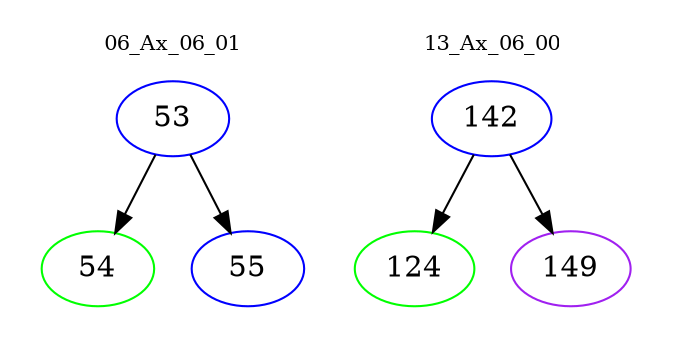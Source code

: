 digraph{
subgraph cluster_0 {
color = white
label = "06_Ax_06_01";
fontsize=10;
T0_53 [label="53", color="blue"]
T0_53 -> T0_54 [color="black"]
T0_54 [label="54", color="green"]
T0_53 -> T0_55 [color="black"]
T0_55 [label="55", color="blue"]
}
subgraph cluster_1 {
color = white
label = "13_Ax_06_00";
fontsize=10;
T1_142 [label="142", color="blue"]
T1_142 -> T1_124 [color="black"]
T1_124 [label="124", color="green"]
T1_142 -> T1_149 [color="black"]
T1_149 [label="149", color="purple"]
}
}
